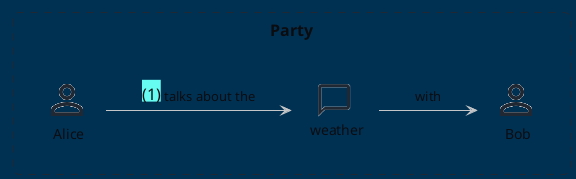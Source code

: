 ' Do not edit
' Theme Gallery
' autogenerated by script
'
@startuml
!theme blueprint
!include <DomainStory/domainStory>

Boundary(Party) {
    Person(Alice)
    Conversation(weather)
    Person(Bob)
}

activity(1, Alice, talks about the, weather, with, Bob)
@enduml